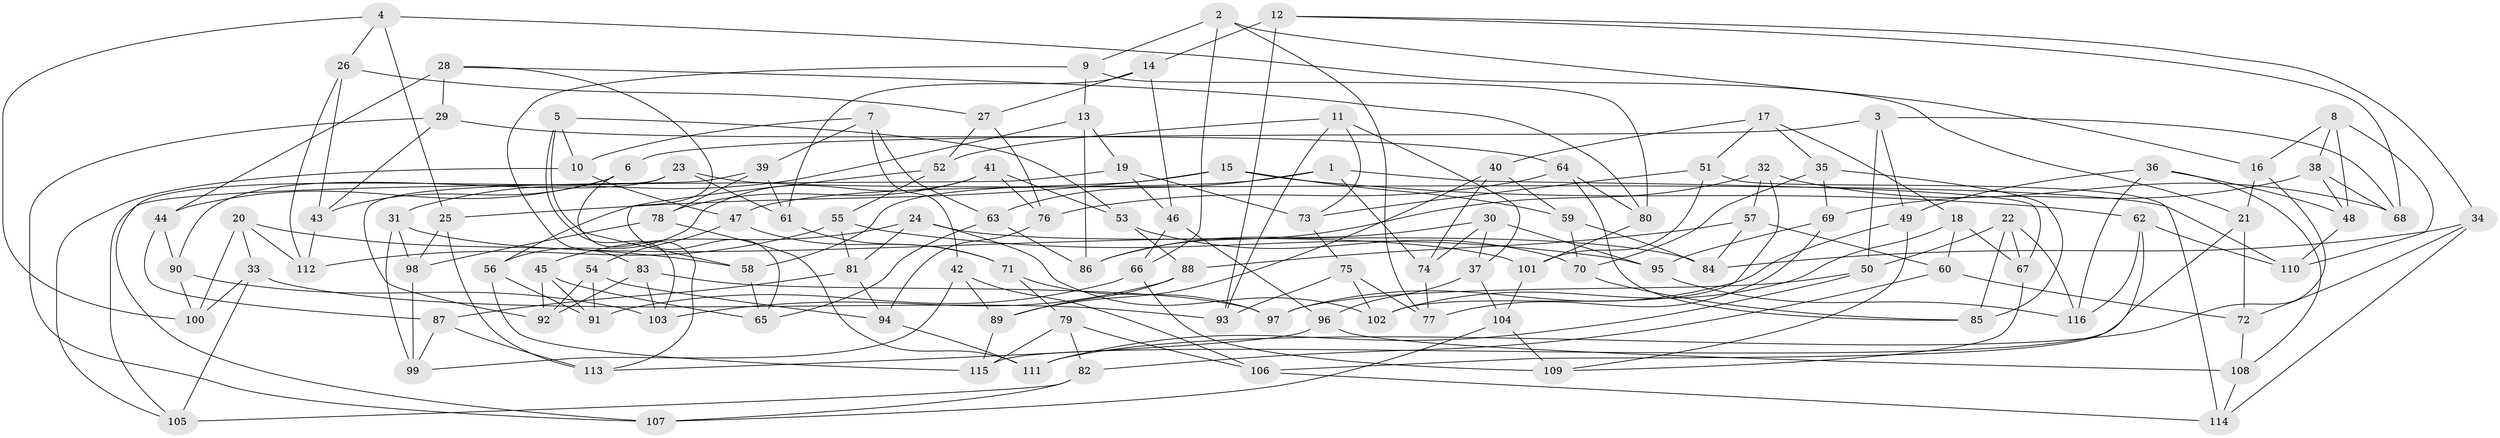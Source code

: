 // Generated by graph-tools (version 1.1) at 2025/26/03/09/25 03:26:53]
// undirected, 116 vertices, 232 edges
graph export_dot {
graph [start="1"]
  node [color=gray90,style=filled];
  1;
  2;
  3;
  4;
  5;
  6;
  7;
  8;
  9;
  10;
  11;
  12;
  13;
  14;
  15;
  16;
  17;
  18;
  19;
  20;
  21;
  22;
  23;
  24;
  25;
  26;
  27;
  28;
  29;
  30;
  31;
  32;
  33;
  34;
  35;
  36;
  37;
  38;
  39;
  40;
  41;
  42;
  43;
  44;
  45;
  46;
  47;
  48;
  49;
  50;
  51;
  52;
  53;
  54;
  55;
  56;
  57;
  58;
  59;
  60;
  61;
  62;
  63;
  64;
  65;
  66;
  67;
  68;
  69;
  70;
  71;
  72;
  73;
  74;
  75;
  76;
  77;
  78;
  79;
  80;
  81;
  82;
  83;
  84;
  85;
  86;
  87;
  88;
  89;
  90;
  91;
  92;
  93;
  94;
  95;
  96;
  97;
  98;
  99;
  100;
  101;
  102;
  103;
  104;
  105;
  106;
  107;
  108;
  109;
  110;
  111;
  112;
  113;
  114;
  115;
  116;
  1 -- 74;
  1 -- 67;
  1 -- 63;
  1 -- 47;
  2 -- 66;
  2 -- 16;
  2 -- 9;
  2 -- 77;
  3 -- 68;
  3 -- 50;
  3 -- 6;
  3 -- 49;
  4 -- 25;
  4 -- 21;
  4 -- 26;
  4 -- 100;
  5 -- 58;
  5 -- 53;
  5 -- 103;
  5 -- 10;
  6 -- 113;
  6 -- 43;
  6 -- 44;
  7 -- 63;
  7 -- 10;
  7 -- 42;
  7 -- 39;
  8 -- 110;
  8 -- 38;
  8 -- 16;
  8 -- 48;
  9 -- 13;
  9 -- 80;
  9 -- 83;
  10 -- 47;
  10 -- 105;
  11 -- 93;
  11 -- 52;
  11 -- 73;
  11 -- 37;
  12 -- 34;
  12 -- 93;
  12 -- 14;
  12 -- 68;
  13 -- 19;
  13 -- 86;
  13 -- 31;
  14 -- 27;
  14 -- 61;
  14 -- 46;
  15 -- 25;
  15 -- 58;
  15 -- 62;
  15 -- 59;
  16 -- 111;
  16 -- 21;
  17 -- 40;
  17 -- 51;
  17 -- 35;
  17 -- 18;
  18 -- 60;
  18 -- 102;
  18 -- 67;
  19 -- 46;
  19 -- 73;
  19 -- 105;
  20 -- 33;
  20 -- 100;
  20 -- 58;
  20 -- 112;
  21 -- 115;
  21 -- 72;
  22 -- 67;
  22 -- 50;
  22 -- 116;
  22 -- 85;
  23 -- 90;
  23 -- 107;
  23 -- 110;
  23 -- 61;
  24 -- 102;
  24 -- 45;
  24 -- 84;
  24 -- 81;
  25 -- 98;
  25 -- 113;
  26 -- 43;
  26 -- 112;
  26 -- 27;
  27 -- 52;
  27 -- 76;
  28 -- 29;
  28 -- 65;
  28 -- 44;
  28 -- 80;
  29 -- 43;
  29 -- 64;
  29 -- 107;
  30 -- 37;
  30 -- 95;
  30 -- 86;
  30 -- 74;
  31 -- 98;
  31 -- 101;
  31 -- 99;
  32 -- 57;
  32 -- 86;
  32 -- 68;
  32 -- 102;
  33 -- 93;
  33 -- 105;
  33 -- 100;
  34 -- 72;
  34 -- 114;
  34 -- 84;
  35 -- 70;
  35 -- 85;
  35 -- 69;
  36 -- 108;
  36 -- 49;
  36 -- 48;
  36 -- 116;
  37 -- 104;
  37 -- 96;
  38 -- 48;
  38 -- 68;
  38 -- 69;
  39 -- 61;
  39 -- 92;
  39 -- 78;
  40 -- 89;
  40 -- 59;
  40 -- 74;
  41 -- 56;
  41 -- 78;
  41 -- 76;
  41 -- 53;
  42 -- 89;
  42 -- 106;
  42 -- 99;
  43 -- 112;
  44 -- 90;
  44 -- 87;
  45 -- 65;
  45 -- 92;
  45 -- 91;
  46 -- 96;
  46 -- 66;
  47 -- 71;
  47 -- 54;
  48 -- 110;
  49 -- 97;
  49 -- 109;
  50 -- 111;
  50 -- 97;
  51 -- 101;
  51 -- 114;
  51 -- 73;
  52 -- 55;
  52 -- 56;
  53 -- 70;
  53 -- 88;
  54 -- 92;
  54 -- 94;
  54 -- 91;
  55 -- 112;
  55 -- 81;
  55 -- 95;
  56 -- 115;
  56 -- 91;
  57 -- 84;
  57 -- 88;
  57 -- 60;
  58 -- 65;
  59 -- 70;
  59 -- 84;
  60 -- 82;
  60 -- 72;
  61 -- 71;
  62 -- 106;
  62 -- 110;
  62 -- 116;
  63 -- 65;
  63 -- 86;
  64 -- 80;
  64 -- 76;
  64 -- 85;
  66 -- 109;
  66 -- 91;
  67 -- 109;
  69 -- 95;
  69 -- 77;
  70 -- 85;
  71 -- 97;
  71 -- 79;
  72 -- 108;
  73 -- 75;
  74 -- 77;
  75 -- 93;
  75 -- 102;
  75 -- 77;
  76 -- 94;
  78 -- 98;
  78 -- 111;
  79 -- 106;
  79 -- 115;
  79 -- 82;
  80 -- 101;
  81 -- 94;
  81 -- 87;
  82 -- 105;
  82 -- 107;
  83 -- 92;
  83 -- 97;
  83 -- 103;
  87 -- 99;
  87 -- 113;
  88 -- 103;
  88 -- 89;
  89 -- 115;
  90 -- 100;
  90 -- 103;
  94 -- 111;
  95 -- 116;
  96 -- 113;
  96 -- 108;
  98 -- 99;
  101 -- 104;
  104 -- 107;
  104 -- 109;
  106 -- 114;
  108 -- 114;
}
